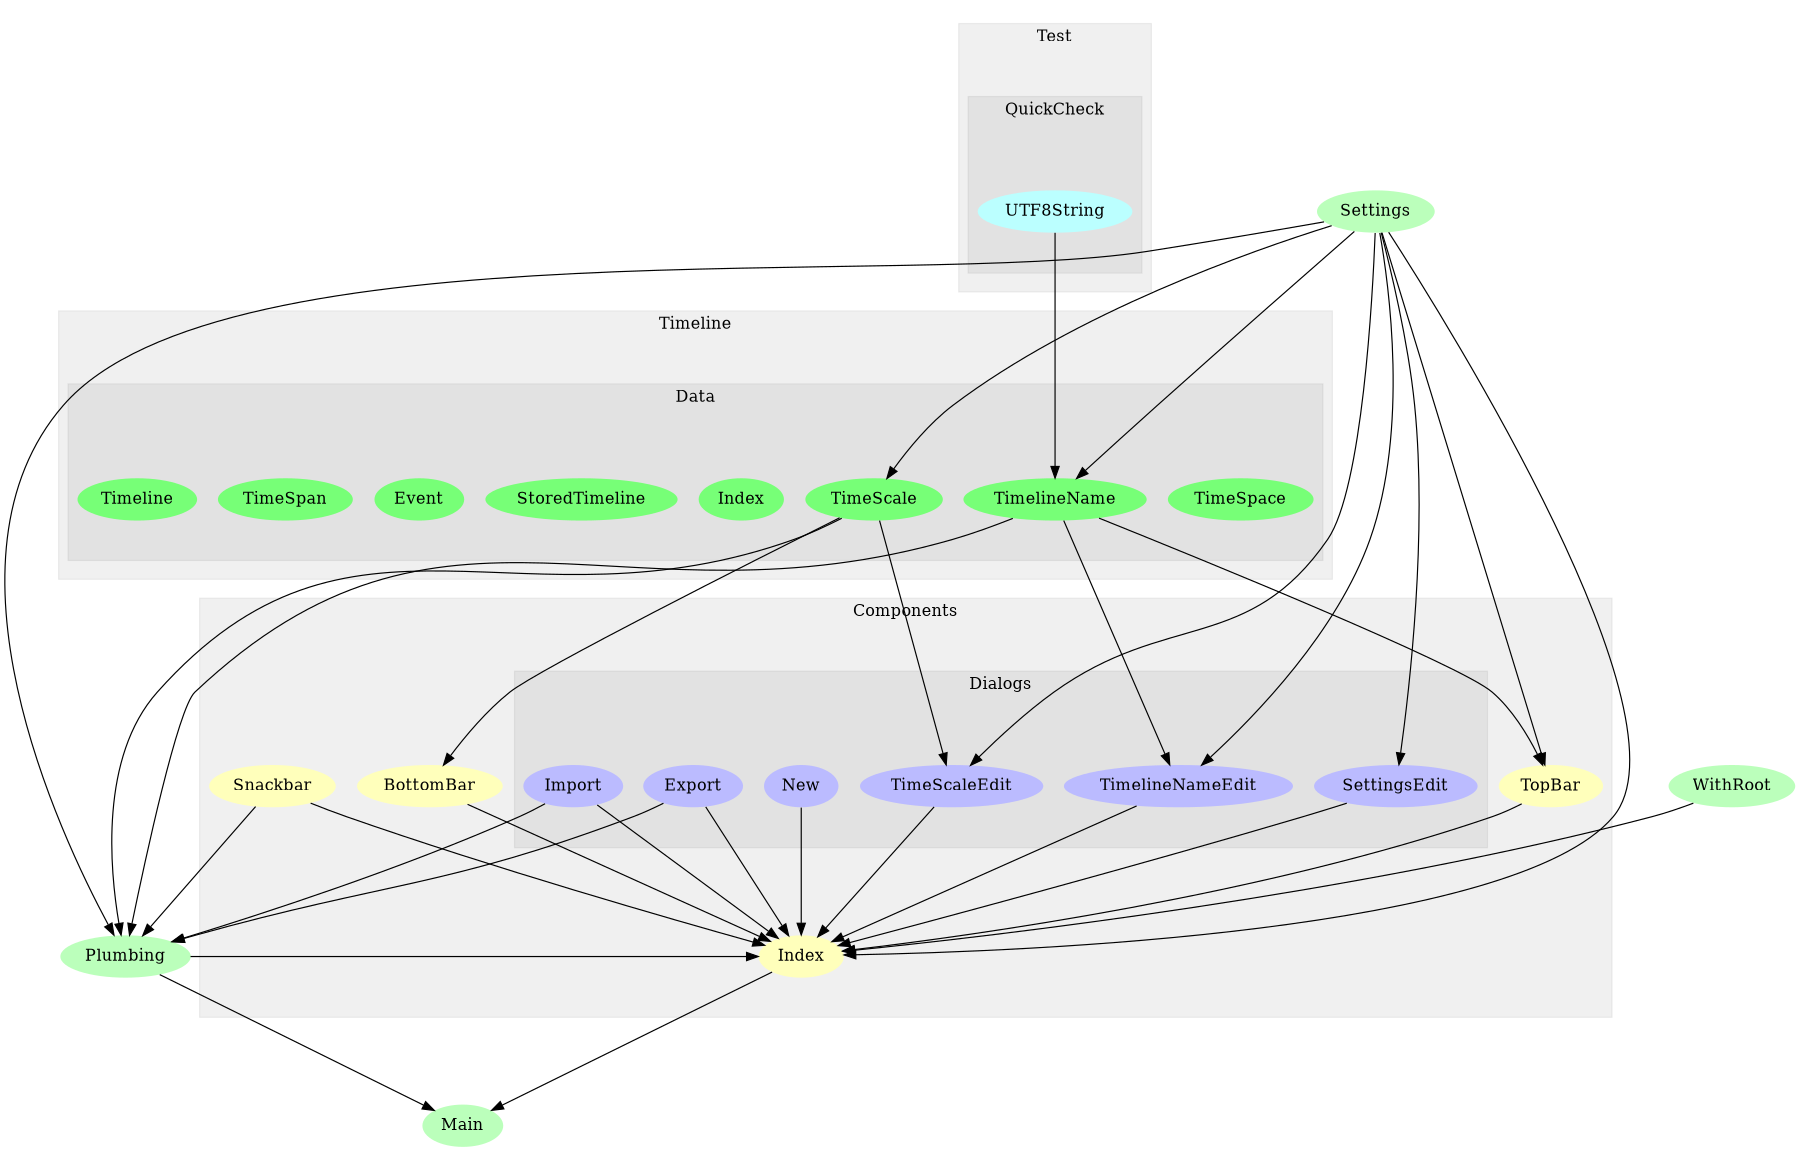 digraph Modules {
size="12,8";
ratio="fill";
u10[label="Settings",style="filled",fillcolor="#bbffbb",penwidth="0"];
u11[label="Plumbing",style="filled",fillcolor="#bbffbb",penwidth="0"];
u13[label="Main",style="filled",fillcolor="#bbffbb",penwidth="0"];
u22[label="WithRoot",style="filled",fillcolor="#bbffbb",penwidth="0"];
subgraph cluster_0 {
label="Components";
color="#0000000F";
style="filled";
u0[label="BottomBar",style="filled",fillcolor="#ffffbb",penwidth="0"];
u7[label="TopBar",style="filled",fillcolor="#ffffbb",penwidth="0"];
u8[label="Index",style="filled",fillcolor="#ffffbb",penwidth="0"];
u9[label="Snackbar",style="filled",fillcolor="#ffffbb",penwidth="0"];
subgraph cluster_1 {
label="Dialogs";
color="#0000000F";
style="filled";
u1[label="Import",style="filled",fillcolor="#bbbbff",penwidth="0"];
u2[label="SettingsEdit",style="filled",fillcolor="#bbbbff",penwidth="0"];
u3[label="TimelineNameEdit",style="filled",fillcolor="#bbbbff",penwidth="0"];
u4[label="TimeScaleEdit",style="filled",fillcolor="#bbbbff",penwidth="0"];
u5[label="Export",style="filled",fillcolor="#bbbbff",penwidth="0"];
u6[label="New",style="filled",fillcolor="#bbbbff",penwidth="0"];

}

}
subgraph cluster_2 {
label="Test";
color="#0000000F";
style="filled";
subgraph cluster_3 {
label="QuickCheck";
color="#0000000F";
style="filled";
u12[label="UTF8String",style="filled",fillcolor="#bbffff",penwidth="0"];

}

}
subgraph cluster_4 {
label="Timeline";
color="#0000000F";
style="filled";
subgraph cluster_5 {
label="Data";
color="#0000000F";
style="filled";
u14[label="TimeSpace",style="filled",fillcolor="#77ff77",penwidth="0"];
u15[label="TimeScale",style="filled",fillcolor="#77ff77",penwidth="0"];
u16[label="TimelineName",style="filled",fillcolor="#77ff77",penwidth="0"];
u17[label="Index",style="filled",fillcolor="#77ff77",penwidth="0"];
u18[label="StoredTimeline",style="filled",fillcolor="#77ff77",penwidth="0"];
u19[label="Event",style="filled",fillcolor="#77ff77",penwidth="0"];
u20[label="TimeSpan",style="filled",fillcolor="#77ff77",penwidth="0"];
u21[label="Timeline",style="filled",fillcolor="#77ff77",penwidth="0"];

}

}
u15 -> u0;
u10 -> u2;
u10 -> u3;
u16 -> u3;
u10 -> u4;
u15 -> u4;
u10 -> u7;
u16 -> u7;
u0 -> u8;
u1 -> u8;
u2 -> u8;
u3 -> u8;
u4 -> u8;
u5 -> u8;
u6 -> u8;
u7 -> u8;
u9 -> u8;
u10 -> u8;
u11 -> u8;
u22 -> u8;
u1 -> u11;
u5 -> u11;
u9 -> u11;
u10 -> u11;
u15 -> u11;
u16 -> u11;
u8 -> u13;
u11 -> u13;
u10 -> u15;
u10 -> u16;
u12 -> u16;

}

